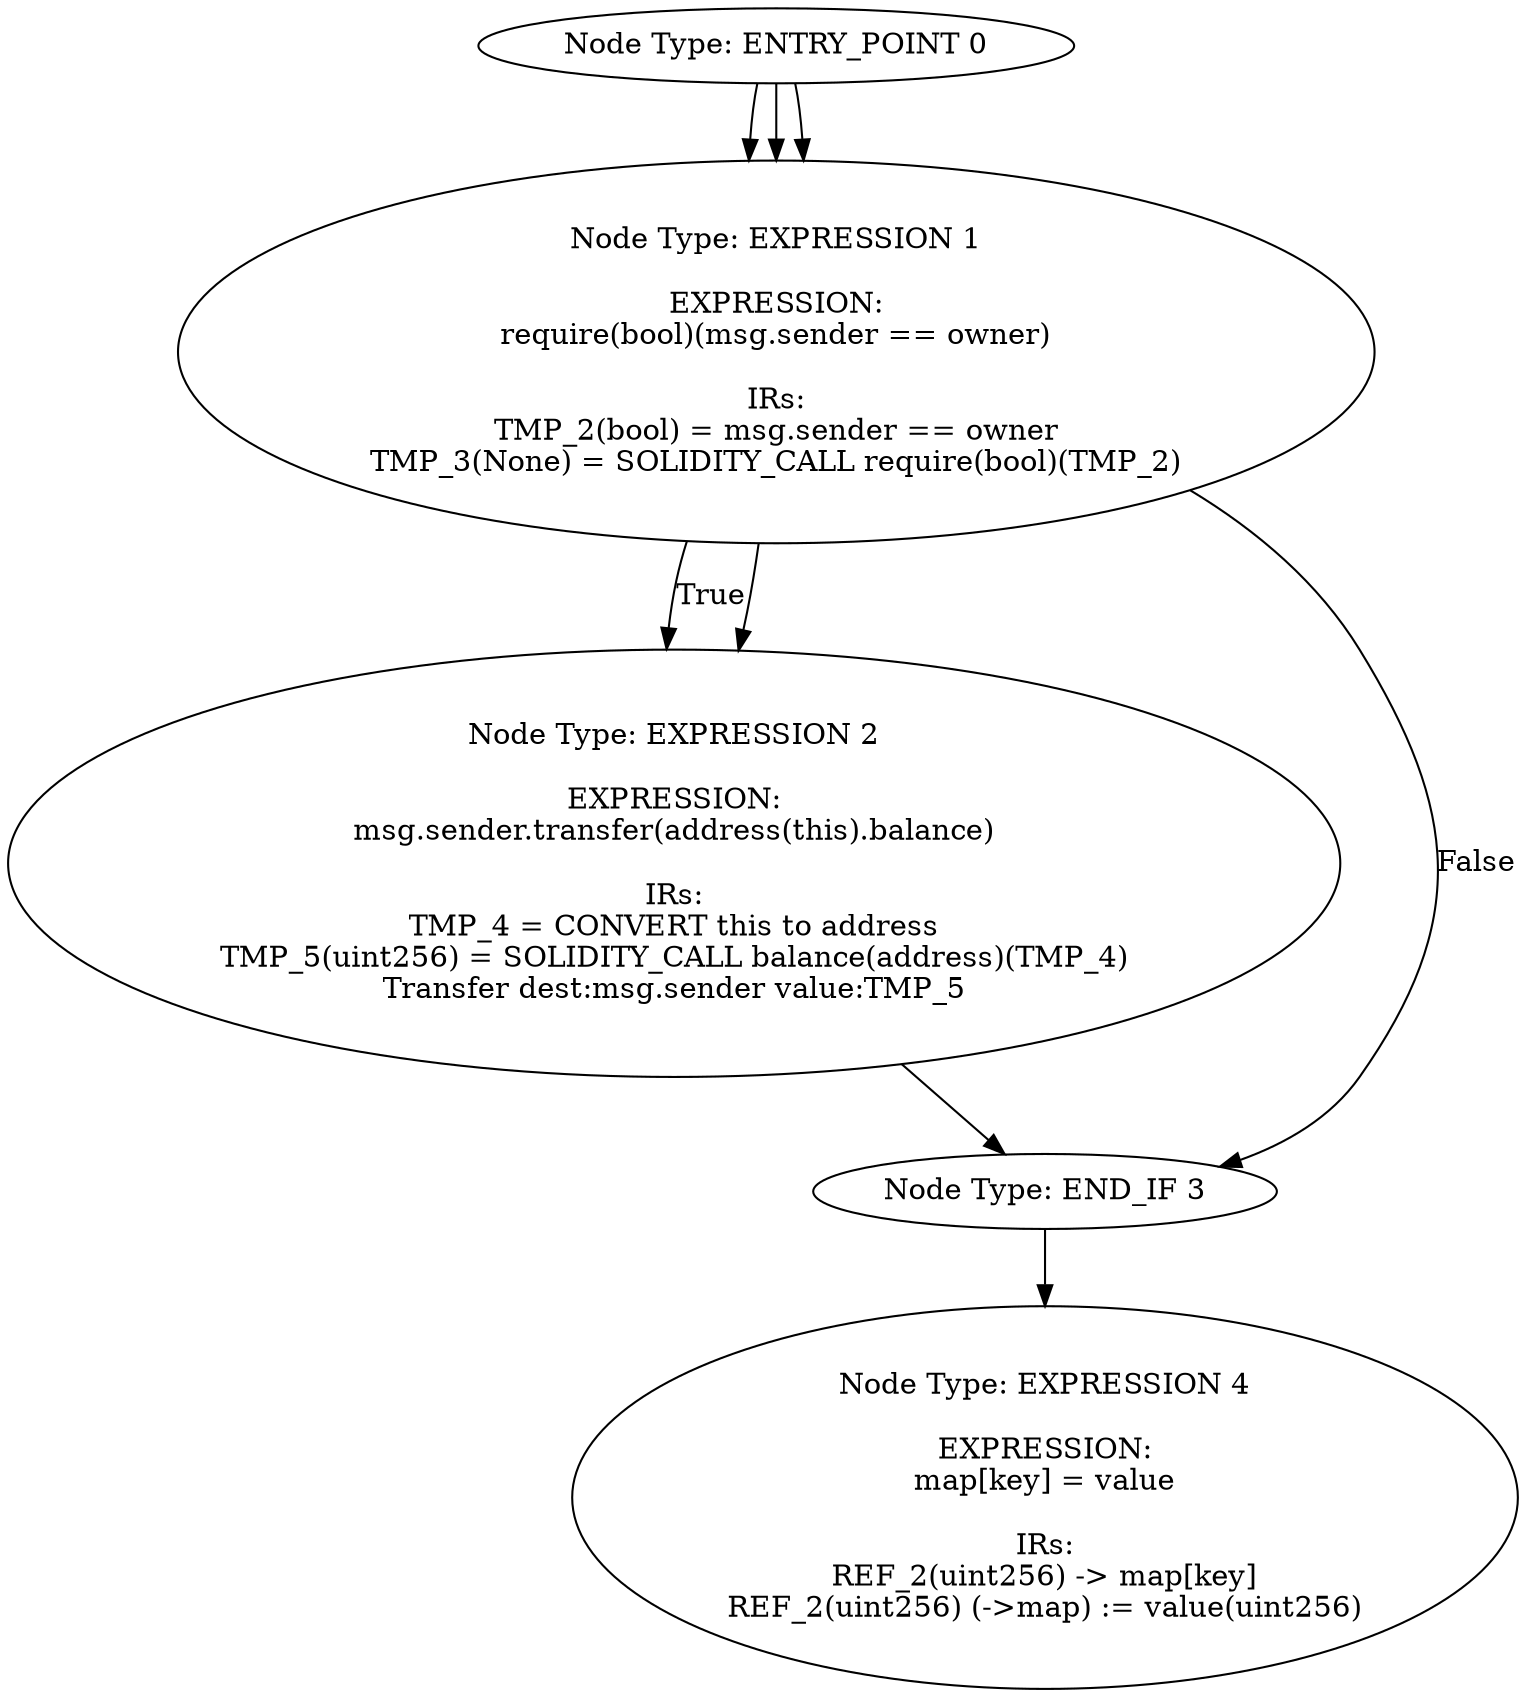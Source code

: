 digraph CFG {
0[label="Node Type: ENTRY_POINT 0
"];
0->1;
1[label="Node Type: RETURN 1

EXPRESSION:
map[key]

IRs:
REF_3(uint256) -> map[key]
RETURN REF_3"];
0[label="Node Type: ENTRY_POINT 0
"];
0->1;
1[label="Node Type: IF 1

EXPRESSION:
map.length <= key

IRs:
REF_0 -> LENGTH map
TMP_0(bool) = REF_0 <= key
CONDITION TMP_0"];
1->2[label="True"];
1->3[label="False"];
2[label="Node Type: EXPRESSION 2

EXPRESSION:
map.length = key + 1

IRs:
REF_1 -> LENGTH map
TMP_1(uint256) = key + 1
REF_1(uint256) (->map) := TMP_1(uint256)"];
2->3;
3[label="Node Type: END_IF 3
"];
3->4;
4[label="Node Type: EXPRESSION 4

EXPRESSION:
map[key] = value

IRs:
REF_2(uint256) -> map[key]
REF_2(uint256) (->map) := value(uint256)"];
0[label="Node Type: ENTRY_POINT 0
"];
0->1;
1[label="Node Type: EXPRESSION 1

EXPRESSION:
require(bool)(msg.sender == owner)

IRs:
TMP_2(bool) = msg.sender == owner
TMP_3(None) = SOLIDITY_CALL require(bool)(TMP_2)"];
1->2;
2[label="Node Type: EXPRESSION 2

EXPRESSION:
msg.sender.transfer(address(this).balance)

IRs:
TMP_4 = CONVERT this to address
TMP_5(uint256) = SOLIDITY_CALL balance(address)(TMP_4)
Transfer dest:msg.sender value:TMP_5"];
}
